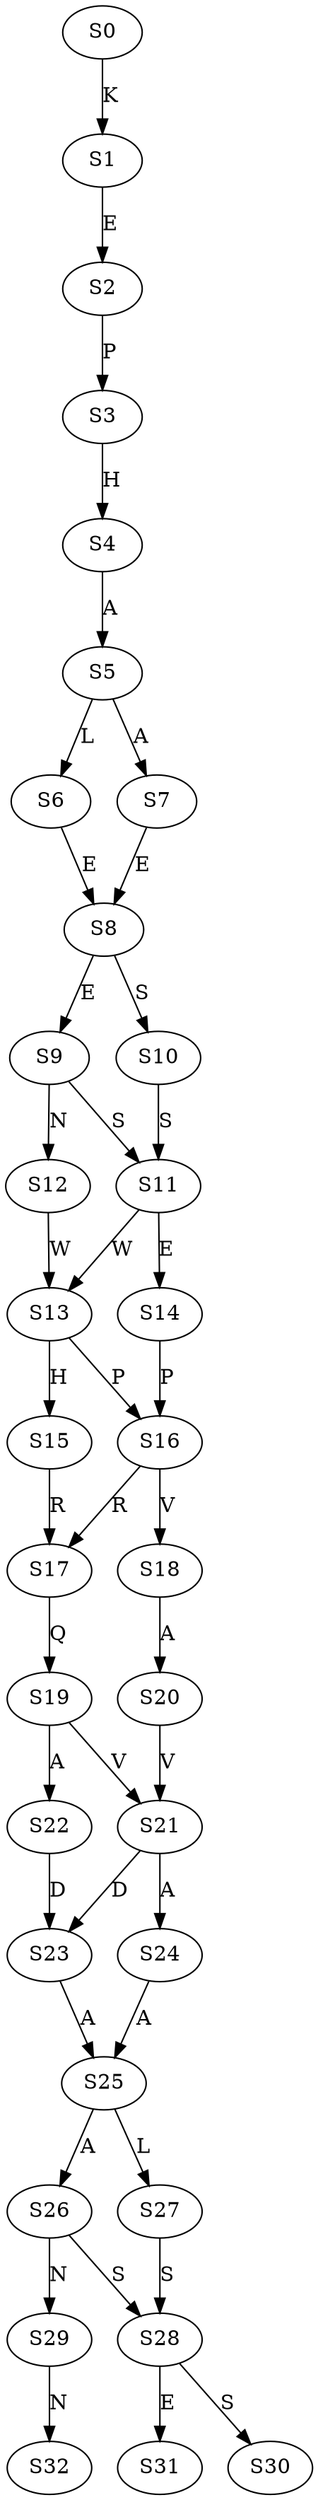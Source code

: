 strict digraph  {
	S0 -> S1 [ label = K ];
	S1 -> S2 [ label = E ];
	S2 -> S3 [ label = P ];
	S3 -> S4 [ label = H ];
	S4 -> S5 [ label = A ];
	S5 -> S6 [ label = L ];
	S5 -> S7 [ label = A ];
	S6 -> S8 [ label = E ];
	S7 -> S8 [ label = E ];
	S8 -> S9 [ label = E ];
	S8 -> S10 [ label = S ];
	S9 -> S11 [ label = S ];
	S9 -> S12 [ label = N ];
	S10 -> S11 [ label = S ];
	S11 -> S13 [ label = W ];
	S11 -> S14 [ label = E ];
	S12 -> S13 [ label = W ];
	S13 -> S15 [ label = H ];
	S13 -> S16 [ label = P ];
	S14 -> S16 [ label = P ];
	S15 -> S17 [ label = R ];
	S16 -> S18 [ label = V ];
	S16 -> S17 [ label = R ];
	S17 -> S19 [ label = Q ];
	S18 -> S20 [ label = A ];
	S19 -> S21 [ label = V ];
	S19 -> S22 [ label = A ];
	S20 -> S21 [ label = V ];
	S21 -> S23 [ label = D ];
	S21 -> S24 [ label = A ];
	S22 -> S23 [ label = D ];
	S23 -> S25 [ label = A ];
	S24 -> S25 [ label = A ];
	S25 -> S26 [ label = A ];
	S25 -> S27 [ label = L ];
	S26 -> S28 [ label = S ];
	S26 -> S29 [ label = N ];
	S27 -> S28 [ label = S ];
	S28 -> S30 [ label = S ];
	S28 -> S31 [ label = E ];
	S29 -> S32 [ label = N ];
}
